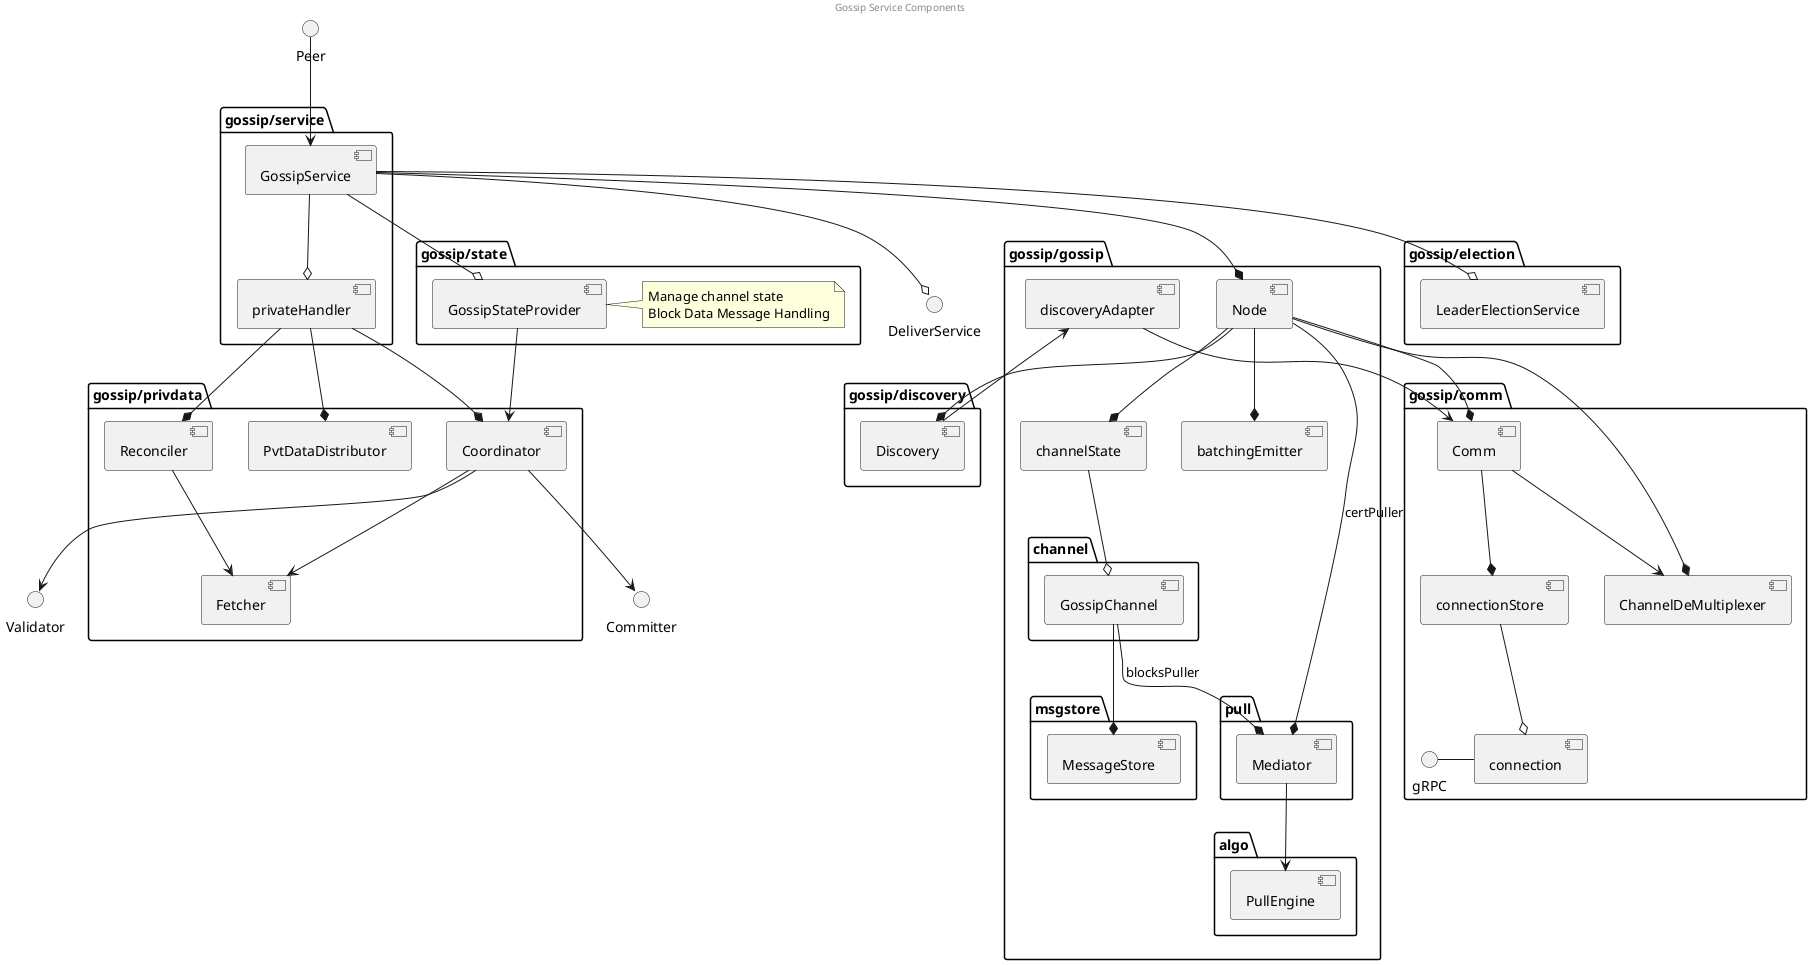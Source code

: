 @startuml

center header Gossip Service Components

package "gossip/service" {
    [GossipService]
    [privateHandler]
}

package "gossip/gossip" {
    [Node]
    [channelState]
    [batchingEmitter]
    [discoveryAdapter]

    package "channel" {
        [GossipChannel]
    }

    package "pull" {
        [Mediator]
    }

    package "algo" {
        [PullEngine]
    }

    package "msgstore" {
        [MessageStore]
    }

    [Mediator] --> [PullEngine]

    [GossipChannel] --* [Mediator]: blocksPuller
    [GossipChannel] --* [MessageStore]

    [channelState] --o [GossipChannel]

    [Node] --* [channelState]
    [Node] --* [batchingEmitter]
    [Node] --* [Mediator]: certPuller
}

package "gossip/state" {
    [GossipStateProvider]
    note right of [GossipStateProvider]
        Manage channel state
        Block Data Message Handling
    end note
}

package "gossip/election" {
    [LeaderElectionService]
}

package "gossip/comm" {
    [Comm]
    [ChannelDeMultiplexer]
    [connectionStore]
    [connection]

    [Comm] --> [ChannelDeMultiplexer]
    [Comm] --* [connectionStore]
    [connectionStore] --o [connection]
    gRPC - [connection]
}
/'
package "gossip/identity" {
    [Mapper]
}
'/

package "gossip/privdata" {
    [PvtDataDistributor]
    [Fetcher]
    [Coordinator]
    [Reconciler]

    [Coordinator] --> [Fetcher]
    [Reconciler] --> [Fetcher]
}

package "gossip/discovery" {
    [Discovery]
}

Peer --> [GossipService]

[GossipService] --* [Node]
[GossipService] --o [privateHandler]
[GossipService] --o [GossipStateProvider]
[GossipService] --o [LeaderElectionService]
[GossipService] --o DeliverService

[Node] --* [Comm]
'[Node] --* [Mapper]
[Node] --* [ChannelDeMultiplexer]
[Node] --* [Discovery]

[privateHandler] --* [Coordinator]
[privateHandler] --* [PvtDataDistributor]
[privateHandler] --* [Reconciler]

[GossipStateProvider] --> [Coordinator]

'[Comm] --> [Mapper]

[discoveryAdapter] --> [Comm]
[Discovery] --> [discoveryAdapter]

[Coordinator] --> Committer
[Coordinator] --> Validator

@enduml
